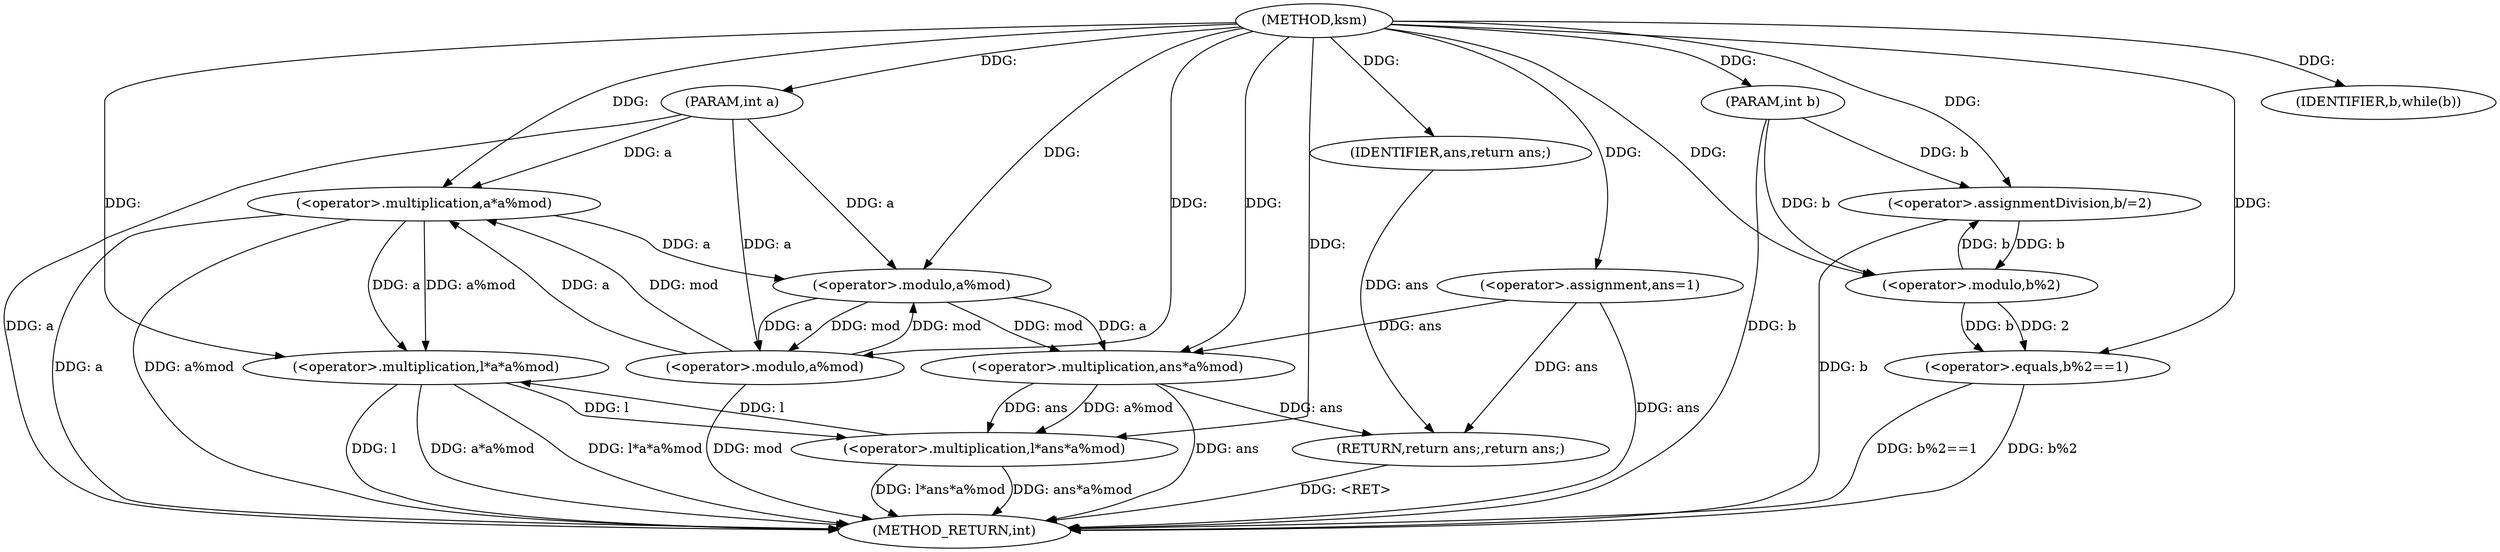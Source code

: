 digraph "ksm" {  
"1000160" [label = "(METHOD,ksm)" ]
"1000196" [label = "(METHOD_RETURN,int)" ]
"1000161" [label = "(PARAM,int a)" ]
"1000162" [label = "(PARAM,int b)" ]
"1000165" [label = "(<operator>.assignment,ans=1)" ]
"1000194" [label = "(RETURN,return ans;,return ans;)" ]
"1000169" [label = "(IDENTIFIER,b,while(b))" ]
"1000195" [label = "(IDENTIFIER,ans,return ans;)" ]
"1000177" [label = "(<operator>.multiplication,l*ans*a%mod)" ]
"1000184" [label = "(<operator>.multiplication,l*a*a%mod)" ]
"1000191" [label = "(<operator>.assignmentDivision,b/=2)" ]
"1000172" [label = "(<operator>.equals,b%2==1)" ]
"1000179" [label = "(<operator>.multiplication,ans*a%mod)" ]
"1000186" [label = "(<operator>.multiplication,a*a%mod)" ]
"1000173" [label = "(<operator>.modulo,b%2)" ]
"1000181" [label = "(<operator>.modulo,a%mod)" ]
"1000188" [label = "(<operator>.modulo,a%mod)" ]
  "1000194" -> "1000196"  [ label = "DDG: <RET>"] 
  "1000161" -> "1000196"  [ label = "DDG: a"] 
  "1000162" -> "1000196"  [ label = "DDG: b"] 
  "1000165" -> "1000196"  [ label = "DDG: ans"] 
  "1000172" -> "1000196"  [ label = "DDG: b%2"] 
  "1000172" -> "1000196"  [ label = "DDG: b%2==1"] 
  "1000179" -> "1000196"  [ label = "DDG: ans"] 
  "1000177" -> "1000196"  [ label = "DDG: ans*a%mod"] 
  "1000177" -> "1000196"  [ label = "DDG: l*ans*a%mod"] 
  "1000184" -> "1000196"  [ label = "DDG: l"] 
  "1000186" -> "1000196"  [ label = "DDG: a"] 
  "1000188" -> "1000196"  [ label = "DDG: mod"] 
  "1000186" -> "1000196"  [ label = "DDG: a%mod"] 
  "1000184" -> "1000196"  [ label = "DDG: a*a%mod"] 
  "1000184" -> "1000196"  [ label = "DDG: l*a*a%mod"] 
  "1000191" -> "1000196"  [ label = "DDG: b"] 
  "1000160" -> "1000161"  [ label = "DDG: "] 
  "1000160" -> "1000162"  [ label = "DDG: "] 
  "1000160" -> "1000165"  [ label = "DDG: "] 
  "1000195" -> "1000194"  [ label = "DDG: ans"] 
  "1000165" -> "1000194"  [ label = "DDG: ans"] 
  "1000179" -> "1000194"  [ label = "DDG: ans"] 
  "1000160" -> "1000169"  [ label = "DDG: "] 
  "1000160" -> "1000195"  [ label = "DDG: "] 
  "1000160" -> "1000191"  [ label = "DDG: "] 
  "1000184" -> "1000177"  [ label = "DDG: l"] 
  "1000160" -> "1000177"  [ label = "DDG: "] 
  "1000179" -> "1000177"  [ label = "DDG: ans"] 
  "1000179" -> "1000177"  [ label = "DDG: a%mod"] 
  "1000177" -> "1000184"  [ label = "DDG: l"] 
  "1000160" -> "1000184"  [ label = "DDG: "] 
  "1000186" -> "1000184"  [ label = "DDG: a%mod"] 
  "1000186" -> "1000184"  [ label = "DDG: a"] 
  "1000173" -> "1000191"  [ label = "DDG: b"] 
  "1000162" -> "1000191"  [ label = "DDG: b"] 
  "1000173" -> "1000172"  [ label = "DDG: b"] 
  "1000173" -> "1000172"  [ label = "DDG: 2"] 
  "1000160" -> "1000172"  [ label = "DDG: "] 
  "1000165" -> "1000179"  [ label = "DDG: ans"] 
  "1000160" -> "1000179"  [ label = "DDG: "] 
  "1000181" -> "1000179"  [ label = "DDG: a"] 
  "1000181" -> "1000179"  [ label = "DDG: mod"] 
  "1000188" -> "1000186"  [ label = "DDG: a"] 
  "1000161" -> "1000186"  [ label = "DDG: a"] 
  "1000160" -> "1000186"  [ label = "DDG: "] 
  "1000188" -> "1000186"  [ label = "DDG: mod"] 
  "1000191" -> "1000173"  [ label = "DDG: b"] 
  "1000162" -> "1000173"  [ label = "DDG: b"] 
  "1000160" -> "1000173"  [ label = "DDG: "] 
  "1000186" -> "1000181"  [ label = "DDG: a"] 
  "1000161" -> "1000181"  [ label = "DDG: a"] 
  "1000160" -> "1000181"  [ label = "DDG: "] 
  "1000188" -> "1000181"  [ label = "DDG: mod"] 
  "1000181" -> "1000188"  [ label = "DDG: a"] 
  "1000161" -> "1000188"  [ label = "DDG: a"] 
  "1000160" -> "1000188"  [ label = "DDG: "] 
  "1000181" -> "1000188"  [ label = "DDG: mod"] 
}
